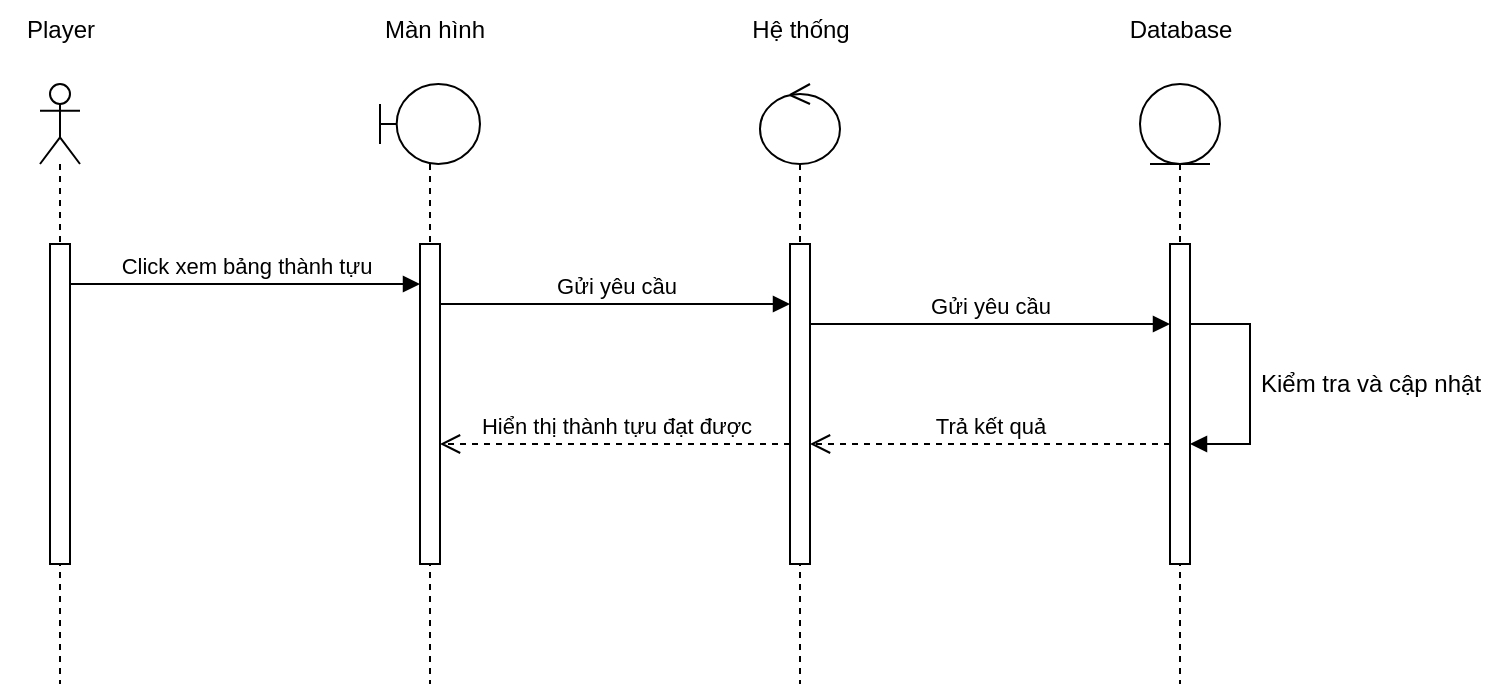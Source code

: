<mxfile version="22.1.11" type="github">
  <diagram name="Page-1" id="RM8xcWcUbrjEMiAgO_xx">
    <mxGraphModel dx="1073" dy="1566" grid="1" gridSize="10" guides="1" tooltips="1" connect="1" arrows="1" fold="1" page="1" pageScale="1" pageWidth="850" pageHeight="1100" math="0" shadow="0">
      <root>
        <mxCell id="0" />
        <mxCell id="1" parent="0" />
        <mxCell id="6BV1cj4Zdz8VZxIGw0ym-1" value="" style="shape=umlLifeline;perimeter=lifelinePerimeter;whiteSpace=wrap;html=1;container=1;dropTarget=0;collapsible=0;recursiveResize=0;outlineConnect=0;portConstraint=eastwest;newEdgeStyle={&quot;curved&quot;:0,&quot;rounded&quot;:0};participant=umlActor;" vertex="1" parent="1">
          <mxGeometry x="120" y="40" width="20" height="300" as="geometry" />
        </mxCell>
        <mxCell id="6BV1cj4Zdz8VZxIGw0ym-6" value="" style="html=1;points=[[0,0,0,0,5],[0,1,0,0,-5],[1,0,0,0,5],[1,1,0,0,-5]];perimeter=orthogonalPerimeter;outlineConnect=0;targetShapes=umlLifeline;portConstraint=eastwest;newEdgeStyle={&quot;curved&quot;:0,&quot;rounded&quot;:0};" vertex="1" parent="6BV1cj4Zdz8VZxIGw0ym-1">
          <mxGeometry x="5" y="80" width="10" height="160" as="geometry" />
        </mxCell>
        <mxCell id="6BV1cj4Zdz8VZxIGw0ym-2" value="" style="shape=umlLifeline;perimeter=lifelinePerimeter;whiteSpace=wrap;html=1;container=1;dropTarget=0;collapsible=0;recursiveResize=0;outlineConnect=0;portConstraint=eastwest;newEdgeStyle={&quot;curved&quot;:0,&quot;rounded&quot;:0};participant=umlBoundary;" vertex="1" parent="1">
          <mxGeometry x="290" y="40" width="50" height="300" as="geometry" />
        </mxCell>
        <mxCell id="6BV1cj4Zdz8VZxIGw0ym-7" value="" style="html=1;points=[[0,0,0,0,5],[0,1,0,0,-5],[1,0,0,0,5],[1,1,0,0,-5]];perimeter=orthogonalPerimeter;outlineConnect=0;targetShapes=umlLifeline;portConstraint=eastwest;newEdgeStyle={&quot;curved&quot;:0,&quot;rounded&quot;:0};" vertex="1" parent="6BV1cj4Zdz8VZxIGw0ym-2">
          <mxGeometry x="20" y="80" width="10" height="160" as="geometry" />
        </mxCell>
        <mxCell id="6BV1cj4Zdz8VZxIGw0ym-3" value="" style="shape=umlLifeline;perimeter=lifelinePerimeter;whiteSpace=wrap;html=1;container=1;dropTarget=0;collapsible=0;recursiveResize=0;outlineConnect=0;portConstraint=eastwest;newEdgeStyle={&quot;curved&quot;:0,&quot;rounded&quot;:0};participant=umlControl;" vertex="1" parent="1">
          <mxGeometry x="480" y="40" width="40" height="300" as="geometry" />
        </mxCell>
        <mxCell id="6BV1cj4Zdz8VZxIGw0ym-8" value="" style="html=1;points=[[0,0,0,0,5],[0,1,0,0,-5],[1,0,0,0,5],[1,1,0,0,-5]];perimeter=orthogonalPerimeter;outlineConnect=0;targetShapes=umlLifeline;portConstraint=eastwest;newEdgeStyle={&quot;curved&quot;:0,&quot;rounded&quot;:0};" vertex="1" parent="6BV1cj4Zdz8VZxIGw0ym-3">
          <mxGeometry x="15" y="80" width="10" height="160" as="geometry" />
        </mxCell>
        <mxCell id="6BV1cj4Zdz8VZxIGw0ym-5" value="" style="shape=umlLifeline;perimeter=lifelinePerimeter;whiteSpace=wrap;html=1;container=1;dropTarget=0;collapsible=0;recursiveResize=0;outlineConnect=0;portConstraint=eastwest;newEdgeStyle={&quot;curved&quot;:0,&quot;rounded&quot;:0};participant=umlEntity;" vertex="1" parent="1">
          <mxGeometry x="670" y="40" width="40" height="300" as="geometry" />
        </mxCell>
        <mxCell id="6BV1cj4Zdz8VZxIGw0ym-19" value="" style="html=1;points=[[0,0,0,0,5],[0,1,0,0,-5],[1,0,0,0,5],[1,1,0,0,-5]];perimeter=orthogonalPerimeter;outlineConnect=0;targetShapes=umlLifeline;portConstraint=eastwest;newEdgeStyle={&quot;curved&quot;:0,&quot;rounded&quot;:0};" vertex="1" parent="6BV1cj4Zdz8VZxIGw0ym-5">
          <mxGeometry x="15" y="80" width="10" height="160" as="geometry" />
        </mxCell>
        <mxCell id="6BV1cj4Zdz8VZxIGw0ym-10" value="Player" style="text;html=1;align=center;verticalAlign=middle;resizable=0;points=[];autosize=1;strokeColor=none;fillColor=none;" vertex="1" parent="1">
          <mxGeometry x="100" y="-2" width="60" height="30" as="geometry" />
        </mxCell>
        <mxCell id="6BV1cj4Zdz8VZxIGw0ym-11" value="Màn hình" style="text;html=1;align=center;verticalAlign=middle;resizable=0;points=[];autosize=1;strokeColor=none;fillColor=none;" vertex="1" parent="1">
          <mxGeometry x="282" y="-2" width="70" height="30" as="geometry" />
        </mxCell>
        <mxCell id="6BV1cj4Zdz8VZxIGw0ym-12" value="Hệ thống" style="text;html=1;align=center;verticalAlign=middle;resizable=0;points=[];autosize=1;strokeColor=none;fillColor=none;" vertex="1" parent="1">
          <mxGeometry x="465" y="-2" width="70" height="30" as="geometry" />
        </mxCell>
        <mxCell id="6BV1cj4Zdz8VZxIGw0ym-13" value="Database" style="text;html=1;align=center;verticalAlign=middle;resizable=0;points=[];autosize=1;strokeColor=none;fillColor=none;" vertex="1" parent="1">
          <mxGeometry x="655" y="-2" width="70" height="30" as="geometry" />
        </mxCell>
        <mxCell id="6BV1cj4Zdz8VZxIGw0ym-14" value="Click xem bảng thành tựu" style="html=1;verticalAlign=bottom;endArrow=block;curved=0;rounded=0;" edge="1" parent="1">
          <mxGeometry width="80" relative="1" as="geometry">
            <mxPoint x="135" y="140" as="sourcePoint" />
            <mxPoint x="310" y="140" as="targetPoint" />
          </mxGeometry>
        </mxCell>
        <mxCell id="6BV1cj4Zdz8VZxIGw0ym-15" value="Gửi yêu cầu" style="html=1;verticalAlign=bottom;endArrow=block;curved=0;rounded=0;" edge="1" parent="1" target="6BV1cj4Zdz8VZxIGw0ym-8">
          <mxGeometry width="80" relative="1" as="geometry">
            <mxPoint x="320" y="150" as="sourcePoint" />
            <mxPoint x="400" y="150" as="targetPoint" />
          </mxGeometry>
        </mxCell>
        <mxCell id="6BV1cj4Zdz8VZxIGw0ym-16" value="Gửi yêu cầu" style="html=1;verticalAlign=bottom;endArrow=block;curved=0;rounded=0;" edge="1" parent="1">
          <mxGeometry width="80" relative="1" as="geometry">
            <mxPoint x="505" y="160" as="sourcePoint" />
            <mxPoint x="685" y="160" as="targetPoint" />
          </mxGeometry>
        </mxCell>
        <mxCell id="6BV1cj4Zdz8VZxIGw0ym-18" value="" style="html=1;align=left;spacingLeft=2;endArrow=block;rounded=0;edgeStyle=orthogonalEdgeStyle;curved=0;rounded=0;" edge="1" target="6BV1cj4Zdz8VZxIGw0ym-19" parent="1">
          <mxGeometry relative="1" as="geometry">
            <mxPoint x="695" y="190" as="sourcePoint" />
            <Array as="points">
              <mxPoint x="695" y="160" />
              <mxPoint x="725" y="160" />
              <mxPoint x="725" y="220" />
            </Array>
            <mxPoint x="700" y="220" as="targetPoint" />
          </mxGeometry>
        </mxCell>
        <mxCell id="6BV1cj4Zdz8VZxIGw0ym-20" value="Kiểm tra và cập nhật" style="text;html=1;align=center;verticalAlign=middle;resizable=0;points=[];autosize=1;strokeColor=none;fillColor=none;" vertex="1" parent="1">
          <mxGeometry x="720" y="175" width="130" height="30" as="geometry" />
        </mxCell>
        <mxCell id="6BV1cj4Zdz8VZxIGw0ym-21" value="Trả kết quả" style="html=1;verticalAlign=bottom;endArrow=open;dashed=1;endSize=8;curved=0;rounded=0;" edge="1" parent="1">
          <mxGeometry relative="1" as="geometry">
            <mxPoint x="685" y="220" as="sourcePoint" />
            <mxPoint x="505" y="220" as="targetPoint" />
          </mxGeometry>
        </mxCell>
        <mxCell id="6BV1cj4Zdz8VZxIGw0ym-22" value="Hiển thị thành tựu đạt được" style="html=1;verticalAlign=bottom;endArrow=open;dashed=1;endSize=8;curved=0;rounded=0;" edge="1" parent="1" target="6BV1cj4Zdz8VZxIGw0ym-7">
          <mxGeometry relative="1" as="geometry">
            <mxPoint x="495" y="220" as="sourcePoint" />
            <mxPoint x="325" y="220" as="targetPoint" />
          </mxGeometry>
        </mxCell>
      </root>
    </mxGraphModel>
  </diagram>
</mxfile>
